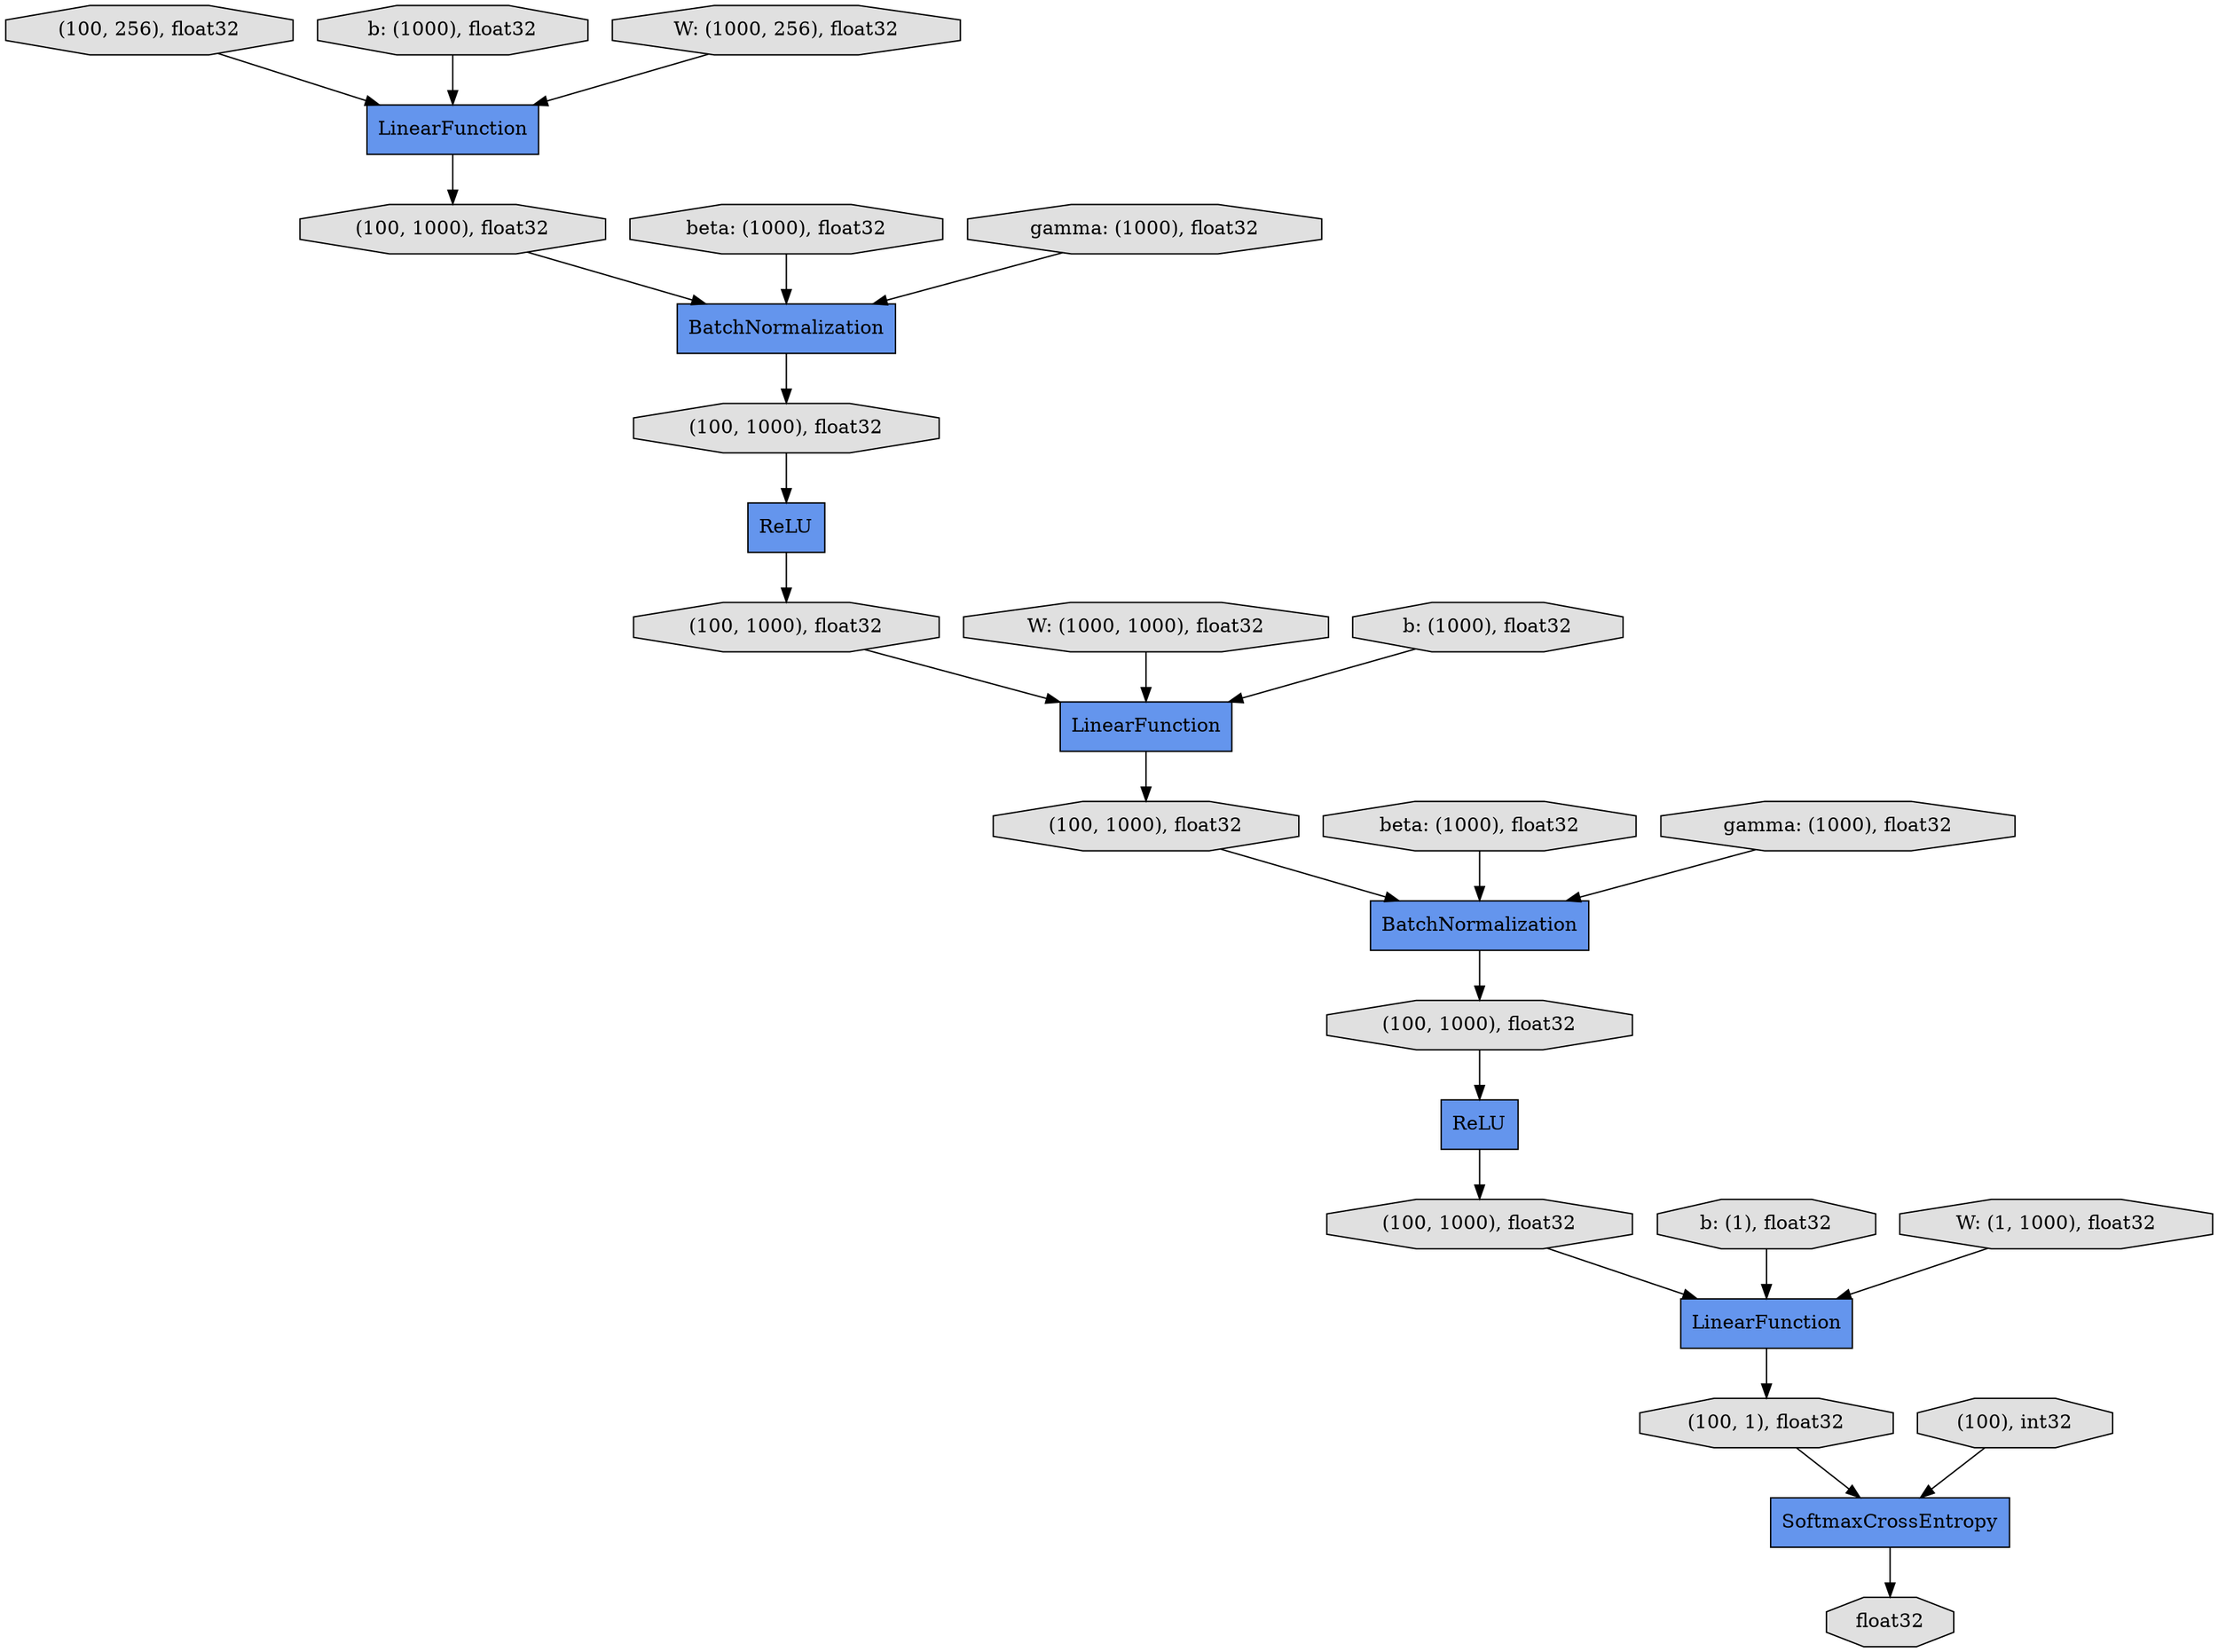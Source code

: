 digraph graphname{rankdir=TB;139937683107904 [label="(100, 256), float32",shape="octagon",fillcolor="#E0E0E0",style="filled"];139937691641936 [label="beta: (1000), float32",shape="octagon",fillcolor="#E0E0E0",style="filled"];139937683107952 [label="LinearFunction",shape="record",fillcolor="#6495ED",style="filled"];139937683108096 [label="(100, 1000), float32",shape="octagon",fillcolor="#E0E0E0",style="filled"];139937683038112 [label="ReLU",shape="record",fillcolor="#6495ED",style="filled"];139937683108240 [label="(100, 1000), float32",shape="octagon",fillcolor="#E0E0E0",style="filled"];139937683108288 [label="BatchNormalization",shape="record",fillcolor="#6495ED",style="filled"];139937691593312 [label="W: (1000, 1000), float32",shape="octagon",fillcolor="#E0E0E0",style="filled"];139937683108480 [label="(100, 1000), float32",shape="octagon",fillcolor="#E0E0E0",style="filled"];139937691640592 [label="b: (1), float32",shape="octagon",fillcolor="#E0E0E0",style="filled"];139937691640736 [label="beta: (1000), float32",shape="octagon",fillcolor="#E0E0E0",style="filled"];139937691593696 [label="b: (1000), float32",shape="octagon",fillcolor="#E0E0E0",style="filled"];139937683108864 [label="(100, 1000), float32",shape="octagon",fillcolor="#E0E0E0",style="filled"];139937691640928 [label="gamma: (1000), float32",shape="octagon",fillcolor="#E0E0E0",style="filled"];139937683109056 [label="(100, 1000), float32",shape="octagon",fillcolor="#E0E0E0",style="filled"];139937683109200 [label="SoftmaxCrossEntropy",shape="record",fillcolor="#6495ED",style="filled"];139937683109248 [label="(100, 1000), float32",shape="octagon",fillcolor="#E0E0E0",style="filled"];139937683037680 [label="ReLU",shape="record",fillcolor="#6495ED",style="filled"];139937691971152 [label="W: (1, 1000), float32",shape="octagon",fillcolor="#E0E0E0",style="filled"];139937691594320 [label="W: (1000, 256), float32",shape="octagon",fillcolor="#E0E0E0",style="filled"];139937683109488 [label="(100), int32",shape="octagon",fillcolor="#E0E0E0",style="filled"];139937683037824 [label="LinearFunction",shape="record",fillcolor="#6495ED",style="filled"];139937683037872 [label="BatchNormalization",shape="record",fillcolor="#6495ED",style="filled"];139937691641552 [label="gamma: (1000), float32",shape="octagon",fillcolor="#E0E0E0",style="filled"];139937683037968 [label="LinearFunction",shape="record",fillcolor="#6495ED",style="filled"];139937683109680 [label="(100, 1), float32",shape="octagon",fillcolor="#E0E0E0",style="filled"];139937683109776 [label="float32",shape="octagon",fillcolor="#E0E0E0",style="filled"];139937691971488 [label="b: (1000), float32",shape="octagon",fillcolor="#E0E0E0",style="filled"];139937683108288 -> 139937683109056;139937691594320 -> 139937683037824;139937691640736 -> 139937683037872;139937683107904 -> 139937683037824;139937683109200 -> 139937683109776;139937691641552 -> 139937683108288;139937683108864 -> 139937683108288;139937691641936 -> 139937683108288;139937683109680 -> 139937683109200;139937683109248 -> 139937683107952;139937683037872 -> 139937683108240;139937691640592 -> 139937683107952;139937683108240 -> 139937683037680;139937691971152 -> 139937683107952;139937683037824 -> 139937683108096;139937691593312 -> 139937683037968;139937683109056 -> 139937683038112;139937691640928 -> 139937683037872;139937691971488 -> 139937683037968;139937683037968 -> 139937683108864;139937683107952 -> 139937683109680;139937683108096 -> 139937683037872;139937691593696 -> 139937683037824;139937683037680 -> 139937683108480;139937683038112 -> 139937683109248;139937683108480 -> 139937683037968;139937683109488 -> 139937683109200;}